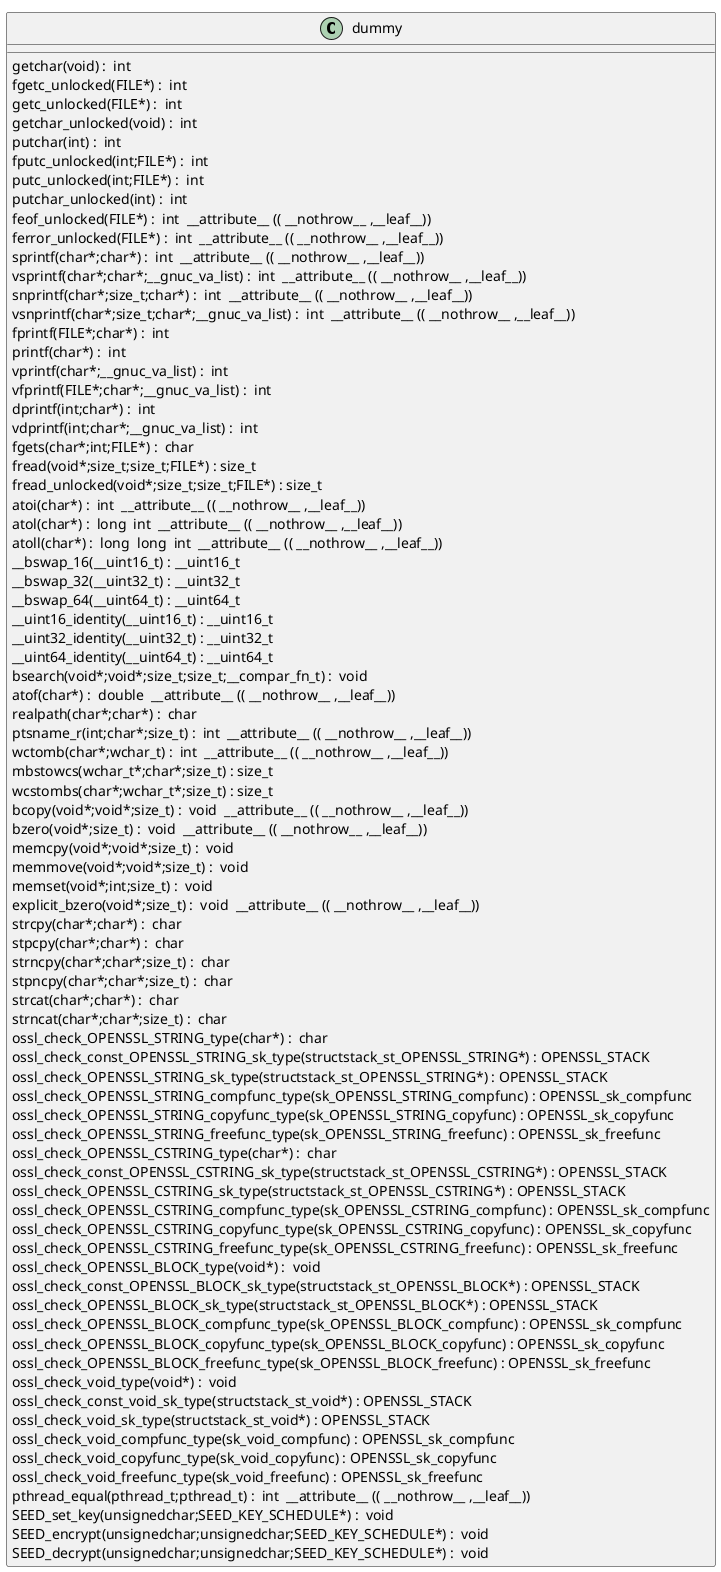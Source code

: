 @startuml
!pragma layout smetana
class dummy {
getchar(void) :  int  [[[./../../.././qc/crypto/seed/seed.c.html#769]]]
fgetc_unlocked(FILE*) :  int  [[[./../../.././qc/crypto/seed/seed.c.html#778]]]
getc_unlocked(FILE*) :  int  [[[./../../.././qc/crypto/seed/seed.c.html#788]]]
getchar_unlocked(void) :  int  [[[./../../.././qc/crypto/seed/seed.c.html#795]]]
putchar(int) :  int  [[[./../../.././qc/crypto/seed/seed.c.html#804]]]
fputc_unlocked(int;FILE*) :  int  [[[./../../.././qc/crypto/seed/seed.c.html#813]]]
putc_unlocked(int;FILE*) :  int  [[[./../../.././qc/crypto/seed/seed.c.html#823]]]
putchar_unlocked(int) :  int  [[[./../../.././qc/crypto/seed/seed.c.html#830]]]
feof_unlocked(FILE*) :  int  __attribute__ (( __nothrow__ ,__leaf__)) [[[./../../.././qc/crypto/seed/seed.c.html#836]]]
ferror_unlocked(FILE*) :  int  __attribute__ (( __nothrow__ ,__leaf__)) [[[./../../.././qc/crypto/seed/seed.c.html#843]]]
sprintf(char*;char*) :  int  __attribute__ (( __nothrow__ ,__leaf__)) [[[./../../.././qc/crypto/seed/seed.c.html#862]]]
vsprintf(char*;char*;__gnuc_va_list) :  int  __attribute__ (( __nothrow__ ,__leaf__)) [[[./../../.././qc/crypto/seed/seed.c.html#875]]]
snprintf(char*;size_t;char*) :  int  __attribute__ (( __nothrow__ ,__leaf__)) [[[./../../.././qc/crypto/seed/seed.c.html#894]]]
vsnprintf(char*;size_t;char*;__gnuc_va_list) :  int  __attribute__ (( __nothrow__ ,__leaf__)) [[[./../../.././qc/crypto/seed/seed.c.html#908]]]
fprintf(FILE*;char*) :  int  [[[./../../.././qc/crypto/seed/seed.c.html#929]]]
printf(char*) :  int  [[[./../../.././qc/crypto/seed/seed.c.html#936]]]
vprintf(char*;__gnuc_va_list) :  int  [[[./../../.././qc/crypto/seed/seed.c.html#948]]]
vfprintf(FILE*;char*;__gnuc_va_list) :  int  [[[./../../.././qc/crypto/seed/seed.c.html#958]]]
dprintf(int;char*) :  int  [[[./../../.././qc/crypto/seed/seed.c.html#973]]]
vdprintf(int;char*;__gnuc_va_list) :  int  [[[./../../.././qc/crypto/seed/seed.c.html#984]]]
fgets(char*;int;FILE*) :  char  [[[./../../.././qc/crypto/seed/seed.c.html#1003]]]
fread(void*;size_t;size_t;FILE*) : size_t [[[./../../.././qc/crypto/seed/seed.c.html#1029]]]
fread_unlocked(void*;size_t;size_t;FILE*) : size_t [[[./../../.././qc/crypto/seed/seed.c.html#1056]]]
atoi(char*) :  int  __attribute__ (( __nothrow__ ,__leaf__)) [[[./../../.././qc/crypto/seed/seed.c.html#1216]]]
atol(char*) :  long  int  __attribute__ (( __nothrow__ ,__leaf__)) [[[./../../.././qc/crypto/seed/seed.c.html#1221]]]
atoll(char*) :  long  long  int  __attribute__ (( __nothrow__ ,__leaf__)) [[[./../../.././qc/crypto/seed/seed.c.html#1228]]]
__bswap_16(__uint16_t) : __uint16_t [[[./../../.././qc/crypto/seed/seed.c.html#1381]]]
__bswap_32(__uint32_t) : __uint32_t [[[./../../.././qc/crypto/seed/seed.c.html#1396]]]
__bswap_64(__uint64_t) : __uint64_t [[[./../../.././qc/crypto/seed/seed.c.html#1406]]]
__uint16_identity(__uint16_t) : __uint16_t [[[./../../.././qc/crypto/seed/seed.c.html#1418]]]
__uint32_identity(__uint32_t) : __uint32_t [[[./../../.././qc/crypto/seed/seed.c.html#1424]]]
__uint64_identity(__uint64_t) : __uint64_t [[[./../../.././qc/crypto/seed/seed.c.html#1430]]]
bsearch(void*;void*;size_t;size_t;__compar_fn_t) :  void  [[[./../../.././qc/crypto/seed/seed.c.html#2098]]]
atof(char*) :  double  __attribute__ (( __nothrow__ ,__leaf__)) [[[./../../.././qc/crypto/seed/seed.c.html#1]]]
realpath(char*;char*) :  char  [[[./../../.././qc/crypto/seed/seed.c.html#1]]]
ptsname_r(int;char*;size_t) :  int  __attribute__ (( __nothrow__ ,__leaf__)) [[[./../../.././qc/crypto/seed/seed.c.html#1]]]
wctomb(char*;wchar_t) :  int  __attribute__ (( __nothrow__ ,__leaf__)) [[[./../../.././qc/crypto/seed/seed.c.html#1]]]
mbstowcs(wchar_t*;char*;size_t) : size_t [[[./../../.././qc/crypto/seed/seed.c.html#1]]]
wcstombs(char*;wchar_t*;size_t) : size_t [[[./../../.././qc/crypto/seed/seed.c.html#1]]]
bcopy(void*;void*;size_t) :  void  __attribute__ (( __nothrow__ ,__leaf__)) [[[./../../.././qc/crypto/seed/seed.c.html#1]]]
bzero(void*;size_t) :  void  __attribute__ (( __nothrow__ ,__leaf__)) [[[./../../.././qc/crypto/seed/seed.c.html#1]]]
memcpy(void*;void*;size_t) :  void  [[[./../../.././qc/crypto/seed/seed.c.html#1]]]
memmove(void*;void*;size_t) :  void  [[[./../../.././qc/crypto/seed/seed.c.html#1]]]
memset(void*;int;size_t) :  void  [[[./../../.././qc/crypto/seed/seed.c.html#1]]]
explicit_bzero(void*;size_t) :  void  __attribute__ (( __nothrow__ ,__leaf__)) [[[./../../.././qc/crypto/seed/seed.c.html#1]]]
strcpy(char*;char*) :  char  [[[./../../.././qc/crypto/seed/seed.c.html#1]]]
stpcpy(char*;char*) :  char  [[[./../../.././qc/crypto/seed/seed.c.html#1]]]
strncpy(char*;char*;size_t) :  char  [[[./../../.././qc/crypto/seed/seed.c.html#1]]]
stpncpy(char*;char*;size_t) :  char  [[[./../../.././qc/crypto/seed/seed.c.html#1]]]
strcat(char*;char*) :  char  [[[./../../.././qc/crypto/seed/seed.c.html#1]]]
strncat(char*;char*;size_t) :  char  [[[./../../.././qc/crypto/seed/seed.c.html#1]]]
ossl_check_OPENSSL_STRING_type(char*) :  char  [[[./../../.././qc/crypto/seed/seed.c.html#1]]]
ossl_check_const_OPENSSL_STRING_sk_type(structstack_st_OPENSSL_STRING*) : OPENSSL_STACK [[[./../../.././qc/crypto/seed/seed.c.html#1]]]
ossl_check_OPENSSL_STRING_sk_type(structstack_st_OPENSSL_STRING*) : OPENSSL_STACK [[[./../../.././qc/crypto/seed/seed.c.html#1]]]
ossl_check_OPENSSL_STRING_compfunc_type(sk_OPENSSL_STRING_compfunc) : OPENSSL_sk_compfunc [[[./../../.././qc/crypto/seed/seed.c.html#1]]]
ossl_check_OPENSSL_STRING_copyfunc_type(sk_OPENSSL_STRING_copyfunc) : OPENSSL_sk_copyfunc [[[./../../.././qc/crypto/seed/seed.c.html#1]]]
ossl_check_OPENSSL_STRING_freefunc_type(sk_OPENSSL_STRING_freefunc) : OPENSSL_sk_freefunc [[[./../../.././qc/crypto/seed/seed.c.html#1]]]
ossl_check_OPENSSL_CSTRING_type(char*) :  char  [[[./../../.././qc/crypto/seed/seed.c.html#1]]]
ossl_check_const_OPENSSL_CSTRING_sk_type(structstack_st_OPENSSL_CSTRING*) : OPENSSL_STACK [[[./../../.././qc/crypto/seed/seed.c.html#1]]]
ossl_check_OPENSSL_CSTRING_sk_type(structstack_st_OPENSSL_CSTRING*) : OPENSSL_STACK [[[./../../.././qc/crypto/seed/seed.c.html#1]]]
ossl_check_OPENSSL_CSTRING_compfunc_type(sk_OPENSSL_CSTRING_compfunc) : OPENSSL_sk_compfunc [[[./../../.././qc/crypto/seed/seed.c.html#1]]]
ossl_check_OPENSSL_CSTRING_copyfunc_type(sk_OPENSSL_CSTRING_copyfunc) : OPENSSL_sk_copyfunc [[[./../../.././qc/crypto/seed/seed.c.html#1]]]
ossl_check_OPENSSL_CSTRING_freefunc_type(sk_OPENSSL_CSTRING_freefunc) : OPENSSL_sk_freefunc [[[./../../.././qc/crypto/seed/seed.c.html#1]]]
ossl_check_OPENSSL_BLOCK_type(void*) :  void  [[[./../../.././qc/crypto/seed/seed.c.html#1]]]
ossl_check_const_OPENSSL_BLOCK_sk_type(structstack_st_OPENSSL_BLOCK*) : OPENSSL_STACK [[[./../../.././qc/crypto/seed/seed.c.html#1]]]
ossl_check_OPENSSL_BLOCK_sk_type(structstack_st_OPENSSL_BLOCK*) : OPENSSL_STACK [[[./../../.././qc/crypto/seed/seed.c.html#1]]]
ossl_check_OPENSSL_BLOCK_compfunc_type(sk_OPENSSL_BLOCK_compfunc) : OPENSSL_sk_compfunc [[[./../../.././qc/crypto/seed/seed.c.html#1]]]
ossl_check_OPENSSL_BLOCK_copyfunc_type(sk_OPENSSL_BLOCK_copyfunc) : OPENSSL_sk_copyfunc [[[./../../.././qc/crypto/seed/seed.c.html#1]]]
ossl_check_OPENSSL_BLOCK_freefunc_type(sk_OPENSSL_BLOCK_freefunc) : OPENSSL_sk_freefunc [[[./../../.././qc/crypto/seed/seed.c.html#1]]]
ossl_check_void_type(void*) :  void  [[[./../../.././qc/crypto/seed/seed.c.html#1]]]
ossl_check_const_void_sk_type(structstack_st_void*) : OPENSSL_STACK [[[./../../.././qc/crypto/seed/seed.c.html#1]]]
ossl_check_void_sk_type(structstack_st_void*) : OPENSSL_STACK [[[./../../.././qc/crypto/seed/seed.c.html#1]]]
ossl_check_void_compfunc_type(sk_void_compfunc) : OPENSSL_sk_compfunc [[[./../../.././qc/crypto/seed/seed.c.html#1]]]
ossl_check_void_copyfunc_type(sk_void_copyfunc) : OPENSSL_sk_copyfunc [[[./../../.././qc/crypto/seed/seed.c.html#1]]]
ossl_check_void_freefunc_type(sk_void_freefunc) : OPENSSL_sk_freefunc [[[./../../.././qc/crypto/seed/seed.c.html#1]]]
pthread_equal(pthread_t;pthread_t) :  int  __attribute__ (( __nothrow__ ,__leaf__)) [[[./../../.././qc/crypto/seed/seed.c.html#1]]]
SEED_set_key(unsignedchar;SEED_KEY_SCHEDULE*) :  void  [[[./../../.././qc/crypto/seed/seed.c.html#1]]]
SEED_encrypt(unsignedchar;unsignedchar;SEED_KEY_SCHEDULE*) :  void  [[[./../../.././qc/crypto/seed/seed.c.html#1]]]
SEED_decrypt(unsignedchar;unsignedchar;SEED_KEY_SCHEDULE*) :  void  [[[./../../.././qc/crypto/seed/seed.c.html#1]]]
} 
@enduml
